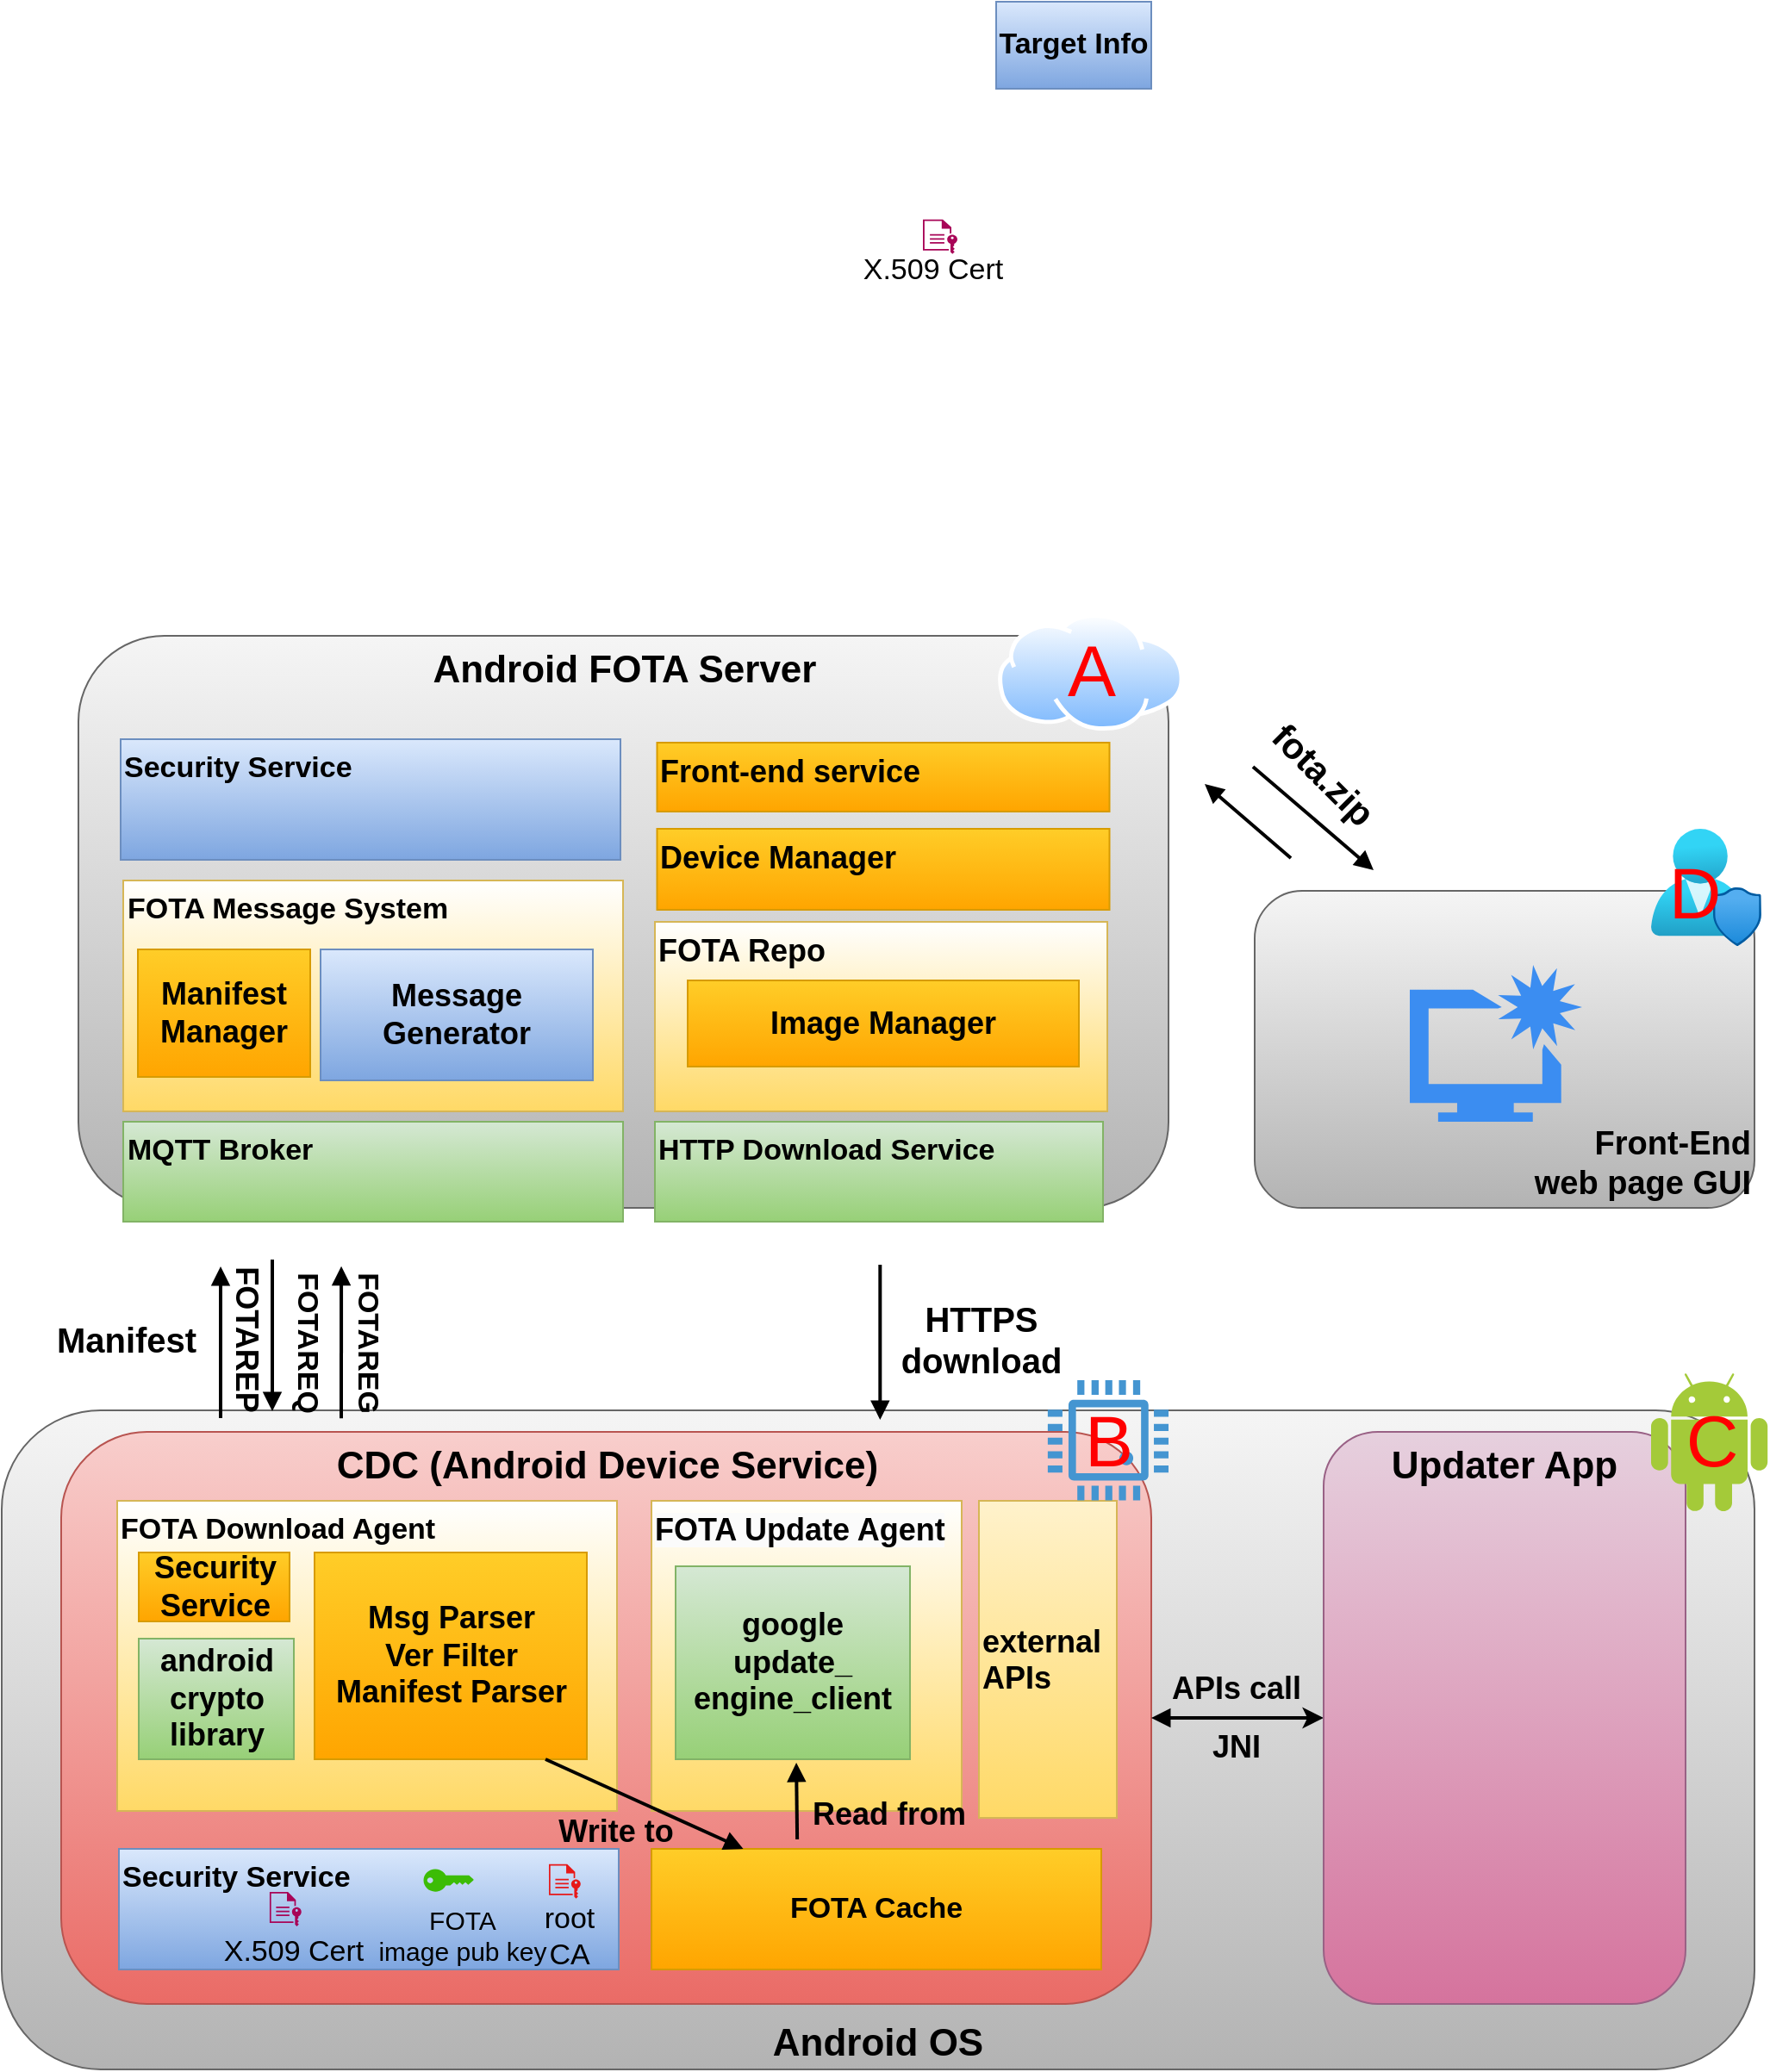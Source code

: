 <mxfile version="22.1.16" type="device">
  <diagram name="第 1 页" id="MJ2_nyWLbVKBG68xiaco">
    <mxGraphModel dx="4739" dy="-116" grid="1" gridSize="10" guides="1" tooltips="1" connect="1" arrows="1" fold="1" page="1" pageScale="1" pageWidth="827" pageHeight="1169" math="0" shadow="0">
      <root>
        <mxCell id="0" />
        <mxCell id="1" parent="0" />
        <mxCell id="uEU3CJW8JCCwOBZfvLyZ-2" value="Front-End&lt;br style=&quot;border-color: var(--border-color); font-size: 19px; text-align: center;&quot;&gt;&lt;span style=&quot;font-size: 19px; text-align: center;&quot;&gt;web page GUI&lt;/span&gt;" style="rounded=1;whiteSpace=wrap;html=1;verticalAlign=bottom;fontStyle=1;align=right;fillColor=#f5f5f5;strokeColor=#666666;fontSize=19;gradientColor=#b3b3b3;" parent="1" vertex="1">
          <mxGeometry x="-1870" y="1716" width="290" height="184" as="geometry" />
        </mxCell>
        <mxCell id="uEU3CJW8JCCwOBZfvLyZ-163" value="Android OS" style="rounded=1;whiteSpace=wrap;html=1;fillColor=#f5f5f5;gradientColor=#b3b3b3;strokeColor=#666666;verticalAlign=bottom;fontSize=22;fontStyle=1" parent="1" vertex="1">
          <mxGeometry x="-2597" y="2017.5" width="1017" height="382.5" as="geometry" />
        </mxCell>
        <mxCell id="uEU3CJW8JCCwOBZfvLyZ-1" value="" style="aspect=fixed;html=1;points=[];align=center;image;fontSize=12;image=img/lib/azure2/management_governance/User_Privacy.svg;fillColor=#6f6f44;gradientColor=none;" parent="1" vertex="1">
          <mxGeometry x="-1640" y="1680" width="64" height="68" as="geometry" />
        </mxCell>
        <mxCell id="uEU3CJW8JCCwOBZfvLyZ-3" value="" style="endArrow=block;html=1;rounded=0;strokeWidth=2;fontSize=10;endFill=1;" parent="1" edge="1">
          <mxGeometry width="50" height="50" relative="1" as="geometry">
            <mxPoint x="-1871" y="1644" as="sourcePoint" />
            <mxPoint x="-1801" y="1704" as="targetPoint" />
          </mxGeometry>
        </mxCell>
        <mxCell id="uEU3CJW8JCCwOBZfvLyZ-4" value="fota.zip" style="text;html=1;align=center;verticalAlign=middle;resizable=0;points=[];autosize=1;strokeColor=none;fillColor=none;fontSize=21;rotation=45;fontStyle=1" parent="1" vertex="1">
          <mxGeometry x="-1880" y="1628" width="100" height="40" as="geometry" />
        </mxCell>
        <mxCell id="uEU3CJW8JCCwOBZfvLyZ-5" value="" style="endArrow=block;html=1;rounded=0;strokeWidth=2;fontSize=10;endFill=1;" parent="1" edge="1">
          <mxGeometry width="50" height="50" relative="1" as="geometry">
            <mxPoint x="-1849" y="1697" as="sourcePoint" />
            <mxPoint x="-1899" y="1654" as="targetPoint" />
          </mxGeometry>
        </mxCell>
        <mxCell id="uEU3CJW8JCCwOBZfvLyZ-80" value="" style="sketch=0;pointerEvents=1;shadow=0;dashed=0;html=1;strokeColor=none;fillColor=#a80557;labelPosition=center;verticalLabelPosition=bottom;verticalAlign=top;outlineConnect=0;align=center;shape=mxgraph.office.concepts.file_key;fontSize=12;gradientColor=none;" parent="1" vertex="1">
          <mxGeometry x="-2062.5" y="1326.37" width="20" height="20" as="geometry" />
        </mxCell>
        <mxCell id="uEU3CJW8JCCwOBZfvLyZ-81" value="X.509 Cert" style="text;html=1;align=center;verticalAlign=middle;resizable=0;points=[];autosize=1;strokeColor=none;fillColor=none;fontSize=17;fontStyle=0" parent="1" vertex="1">
          <mxGeometry x="-2107.5" y="1340.5" width="100" height="30" as="geometry" />
        </mxCell>
        <mxCell id="uEU3CJW8JCCwOBZfvLyZ-89" value="Target Info" style="rounded=0;whiteSpace=wrap;html=1;fillColor=#dae8fc;strokeColor=#6c8ebf;fontStyle=1;gradientColor=#7ea6e0;fontSize=17;" parent="1" vertex="1">
          <mxGeometry x="-2020" y="1200" width="90" height="50.5" as="geometry" />
        </mxCell>
        <mxCell id="uEU3CJW8JCCwOBZfvLyZ-90" value="" style="sketch=0;html=1;aspect=fixed;strokeColor=none;shadow=0;fillColor=#3B8DF1;verticalAlign=top;labelPosition=center;verticalLabelPosition=bottom;shape=mxgraph.gcp2.enhance_ui_2" parent="1" vertex="1">
          <mxGeometry x="-1780" y="1759" width="100" height="91" as="geometry" />
        </mxCell>
        <mxCell id="uEU3CJW8JCCwOBZfvLyZ-18" value="FOTAREG" style="text;html=1;align=center;verticalAlign=middle;resizable=0;points=[];autosize=1;strokeColor=none;fillColor=none;fontSize=17;fontStyle=1;rotation=90;" parent="1" vertex="1">
          <mxGeometry x="-2440" y="1963" width="110" height="30" as="geometry" />
        </mxCell>
        <mxCell id="uEU3CJW8JCCwOBZfvLyZ-20" value="FOTAREQ" style="text;html=1;align=center;verticalAlign=middle;resizable=0;points=[];autosize=1;strokeColor=none;fillColor=none;fontSize=17;fontStyle=1;rotation=90;" parent="1" vertex="1">
          <mxGeometry x="-2475" y="1963" width="110" height="30" as="geometry" />
        </mxCell>
        <mxCell id="uEU3CJW8JCCwOBZfvLyZ-22" value="FOTAREP" style="text;html=1;align=center;verticalAlign=middle;resizable=0;points=[];autosize=1;strokeColor=none;fillColor=none;fontSize=18;fontStyle=1;rotation=90;" parent="1" vertex="1">
          <mxGeometry x="-2510" y="1956" width="110" height="40" as="geometry" />
        </mxCell>
        <mxCell id="uEU3CJW8JCCwOBZfvLyZ-119" value="Android FOTA Server" style="rounded=1;whiteSpace=wrap;html=1;verticalAlign=top;fontStyle=1;align=center;fillColor=#f5f5f5;strokeColor=#666666;fontSize=22;gradientColor=#b3b3b3;" parent="1" vertex="1">
          <mxGeometry x="-2552.5" y="1568" width="632.5" height="332" as="geometry" />
        </mxCell>
        <mxCell id="uEU3CJW8JCCwOBZfvLyZ-120" value="FOTA Message System" style="rounded=0;whiteSpace=wrap;html=1;fontSize=17;fillColor=#FFFFFF;gradientColor=#FFD966;strokeColor=#d6b656;align=left;verticalAlign=top;fontStyle=1" parent="1" vertex="1">
          <mxGeometry x="-2526.5" y="1710" width="290" height="134" as="geometry" />
        </mxCell>
        <mxCell id="uEU3CJW8JCCwOBZfvLyZ-121" value="FOTA Repo" style="rounded=0;whiteSpace=wrap;html=1;fontSize=18;fillColor=#ffffff;gradientColor=#ffd966;strokeColor=#d6b656;align=left;verticalAlign=top;fontStyle=1" parent="1" vertex="1">
          <mxGeometry x="-2218" y="1734" width="262.5" height="110" as="geometry" />
        </mxCell>
        <mxCell id="uEU3CJW8JCCwOBZfvLyZ-123" value="Message Generator" style="rounded=0;whiteSpace=wrap;html=1;strokeColor=#6c8ebf;fontSize=18;fillColor=#dae8fc;fontStyle=1;gradientColor=#7ea6e0;" parent="1" vertex="1">
          <mxGeometry x="-2412" y="1750" width="158" height="76" as="geometry" />
        </mxCell>
        <mxCell id="uEU3CJW8JCCwOBZfvLyZ-128" value="" style="group" parent="1" vertex="1" connectable="0">
          <mxGeometry x="-2528" y="1628" width="290" height="76" as="geometry" />
        </mxCell>
        <mxCell id="uEU3CJW8JCCwOBZfvLyZ-129" value="Security Service" style="rounded=0;whiteSpace=wrap;html=1;fontSize=17;fillColor=#dae8fc;strokeColor=#6c8ebf;align=left;verticalAlign=top;fontStyle=1;gradientColor=#7ea6e0;" parent="uEU3CJW8JCCwOBZfvLyZ-128" vertex="1">
          <mxGeometry width="290" height="70" as="geometry" />
        </mxCell>
        <mxCell id="uEU3CJW8JCCwOBZfvLyZ-136" value="Image Manager" style="rounded=0;whiteSpace=wrap;html=1;strokeColor=#d79b00;fontSize=18;fillColor=#ffcd28;fontStyle=1;gradientColor=#ffa500;" parent="1" vertex="1">
          <mxGeometry x="-2199" y="1768" width="227" height="50" as="geometry" />
        </mxCell>
        <mxCell id="uEU3CJW8JCCwOBZfvLyZ-139" value="Manifest Manager" style="rounded=0;whiteSpace=wrap;html=1;strokeColor=#d79b00;fontSize=18;fillColor=#ffcd28;fontStyle=1;gradientColor=#ffa500;" parent="1" vertex="1">
          <mxGeometry x="-2518" y="1750" width="100" height="74" as="geometry" />
        </mxCell>
        <mxCell id="uEU3CJW8JCCwOBZfvLyZ-143" value="MQTT Broker" style="rounded=0;whiteSpace=wrap;html=1;fontSize=17;fillColor=#d5e8d4;gradientColor=#97d077;strokeColor=#82b366;align=left;verticalAlign=top;fontStyle=1" parent="1" vertex="1">
          <mxGeometry x="-2526.5" y="1850" width="290" height="58" as="geometry" />
        </mxCell>
        <mxCell id="uEU3CJW8JCCwOBZfvLyZ-144" value="HTTP Download Service" style="rounded=0;whiteSpace=wrap;html=1;fontSize=17;fillColor=#d5e8d4;gradientColor=#97d077;strokeColor=#82b366;align=left;verticalAlign=top;fontStyle=1" parent="1" vertex="1">
          <mxGeometry x="-2218" y="1850" width="260" height="58" as="geometry" />
        </mxCell>
        <mxCell id="uEU3CJW8JCCwOBZfvLyZ-15" value="CDC (Android Device Service)" style="rounded=1;whiteSpace=wrap;html=1;verticalAlign=top;fontStyle=1;align=center;fillColor=#f8cecc;strokeColor=#b85450;fontSize=22;gradientColor=#ea6b66;" parent="1" vertex="1">
          <mxGeometry x="-2562.5" y="2030" width="632.5" height="332" as="geometry" />
        </mxCell>
        <mxCell id="uEU3CJW8JCCwOBZfvLyZ-23" value="FOTA Download Agent" style="rounded=0;whiteSpace=wrap;html=1;fontSize=17;fillColor=#FFFFFF;gradientColor=#FFD966;strokeColor=#d6b656;align=left;verticalAlign=top;fontStyle=1" parent="1" vertex="1">
          <mxGeometry x="-2530" y="2070" width="290" height="180" as="geometry" />
        </mxCell>
        <mxCell id="uEU3CJW8JCCwOBZfvLyZ-24" value="&lt;span style=&quot;color: rgb(0, 0, 0); font-family: Helvetica; font-size: 18px; font-style: normal; font-variant-ligatures: normal; font-variant-caps: normal; font-weight: 700; letter-spacing: normal; orphans: 2; text-align: left; text-indent: 0px; text-transform: none; widows: 2; word-spacing: 0px; -webkit-text-stroke-width: 0px; background-color: rgb(251, 251, 251); text-decoration-thickness: initial; text-decoration-style: initial; text-decoration-color: initial; float: none; display: inline !important;&quot;&gt;FOTA Update Agent&lt;/span&gt;" style="rounded=0;whiteSpace=wrap;html=1;fontSize=18;fillColor=#ffffff;gradientColor=#ffd966;strokeColor=#d6b656;align=left;verticalAlign=top;fontStyle=1" parent="1" vertex="1">
          <mxGeometry x="-2220" y="2070" width="180" height="180" as="geometry" />
        </mxCell>
        <mxCell id="uEU3CJW8JCCwOBZfvLyZ-25" value="FOTA Cache" style="rounded=0;whiteSpace=wrap;html=1;fontSize=17;fillColor=#ffcd28;strokeColor=#d79b00;align=center;verticalAlign=middle;fontStyle=1;gradientColor=#ffa500;" parent="1" vertex="1">
          <mxGeometry x="-2220" y="2272" width="261" height="70" as="geometry" />
        </mxCell>
        <mxCell id="uEU3CJW8JCCwOBZfvLyZ-27" value="Msg Parser&lt;br&gt;Ver Filter&lt;br&gt;Manifest Parser" style="rounded=0;whiteSpace=wrap;html=1;strokeColor=#d79b00;fontSize=18;fillColor=#ffcd28;fontStyle=1;gradientColor=#ffa500;" parent="1" vertex="1">
          <mxGeometry x="-2415.5" y="2100" width="158" height="120" as="geometry" />
        </mxCell>
        <mxCell id="uEU3CJW8JCCwOBZfvLyZ-28" value="android&lt;br&gt;crypto&lt;br&gt;library" style="rounded=0;whiteSpace=wrap;html=1;strokeColor=#82b366;fontSize=18;fillColor=#d5e8d4;fontStyle=1;verticalAlign=middle;align=center;gradientColor=#97d077;" parent="1" vertex="1">
          <mxGeometry x="-2517.5" y="2150" width="90" height="70" as="geometry" />
        </mxCell>
        <mxCell id="uEU3CJW8JCCwOBZfvLyZ-36" value="Write to" style="text;html=1;align=center;verticalAlign=middle;resizable=0;points=[];autosize=1;strokeColor=none;fillColor=none;fontSize=18;fontStyle=1" parent="1" vertex="1">
          <mxGeometry x="-2286" y="2242" width="90" height="40" as="geometry" />
        </mxCell>
        <mxCell id="uEU3CJW8JCCwOBZfvLyZ-37" value="" style="endArrow=none;html=1;rounded=0;strokeWidth=2;fontSize=12;startArrow=block;startFill=1;endFill=0;" parent="1" source="uEU3CJW8JCCwOBZfvLyZ-25" edge="1">
          <mxGeometry width="50" height="50" relative="1" as="geometry">
            <mxPoint x="-2281.5" y="2276.5" as="sourcePoint" />
            <mxPoint x="-2281.5" y="2220" as="targetPoint" />
          </mxGeometry>
        </mxCell>
        <mxCell id="uEU3CJW8JCCwOBZfvLyZ-41" value="" style="endArrow=block;html=1;rounded=0;strokeWidth=2;fontSize=12;startArrow=none;startFill=0;endFill=1;entryX=0.515;entryY=1.018;entryDx=0;entryDy=0;entryPerimeter=0;exitX=0.324;exitY=-0.079;exitDx=0;exitDy=0;exitPerimeter=0;" parent="1" source="uEU3CJW8JCCwOBZfvLyZ-25" target="uEU3CJW8JCCwOBZfvLyZ-96" edge="1">
          <mxGeometry width="50" height="50" relative="1" as="geometry">
            <mxPoint x="-2085" y="2272" as="sourcePoint" />
            <mxPoint x="-2085.5" y="2220" as="targetPoint" />
          </mxGeometry>
        </mxCell>
        <mxCell id="uEU3CJW8JCCwOBZfvLyZ-47" value="" style="group" parent="1" vertex="1" connectable="0">
          <mxGeometry x="-2529" y="2272" width="290" height="76" as="geometry" />
        </mxCell>
        <mxCell id="uEU3CJW8JCCwOBZfvLyZ-48" value="Security Service" style="rounded=0;whiteSpace=wrap;html=1;fontSize=17;fillColor=#dae8fc;strokeColor=#6c8ebf;align=left;verticalAlign=top;fontStyle=1;gradientColor=#7ea6e0;" parent="uEU3CJW8JCCwOBZfvLyZ-47" vertex="1">
          <mxGeometry width="290" height="70" as="geometry" />
        </mxCell>
        <mxCell id="uEU3CJW8JCCwOBZfvLyZ-49" value="" style="sketch=0;pointerEvents=1;shadow=0;dashed=0;html=1;strokeColor=none;fillColor=#a80557;labelPosition=center;verticalLabelPosition=bottom;verticalAlign=top;outlineConnect=0;align=center;shape=mxgraph.office.concepts.file_key;fontSize=12;gradientColor=none;" parent="uEU3CJW8JCCwOBZfvLyZ-47" vertex="1">
          <mxGeometry x="87.46" y="25" width="18.413" height="20" as="geometry" />
        </mxCell>
        <mxCell id="uEU3CJW8JCCwOBZfvLyZ-50" value="X.509 Cert" style="text;html=1;align=center;verticalAlign=middle;resizable=0;points=[];autosize=1;strokeColor=none;fillColor=none;fontSize=17;fontStyle=0" parent="uEU3CJW8JCCwOBZfvLyZ-47" vertex="1">
          <mxGeometry x="50.635" y="45" width="100" height="30" as="geometry" />
        </mxCell>
        <mxCell id="uEU3CJW8JCCwOBZfvLyZ-51" value="" style="points=[[0,0.5,0],[0.24,0,0],[0.5,0.28,0],[0.995,0.475,0],[0.5,0.72,0],[0.24,1,0]];verticalLabelPosition=bottom;sketch=0;html=1;verticalAlign=top;aspect=fixed;align=center;pointerEvents=1;shape=mxgraph.cisco19.key;fillColor=#3cbc06;strokeColor=none;fontSize=12;" parent="uEU3CJW8JCCwOBZfvLyZ-47" vertex="1">
          <mxGeometry x="176.753" y="11.75" width="29.157" height="13.119" as="geometry" />
        </mxCell>
        <mxCell id="uEU3CJW8JCCwOBZfvLyZ-52" value="FOTA&lt;br style=&quot;font-size: 15px;&quot;&gt;image pub key" style="text;html=1;align=center;verticalAlign=middle;resizable=0;points=[];autosize=1;strokeColor=none;fillColor=none;fontSize=15;fontStyle=0" parent="uEU3CJW8JCCwOBZfvLyZ-47" vertex="1">
          <mxGeometry x="139.016" y="25" width="120" height="50" as="geometry" />
        </mxCell>
        <mxCell id="uEU3CJW8JCCwOBZfvLyZ-53" value="" style="sketch=0;pointerEvents=1;shadow=0;dashed=0;html=1;strokeColor=none;fillColor=#e71818;labelPosition=center;verticalLabelPosition=bottom;verticalAlign=top;outlineConnect=0;align=center;shape=mxgraph.office.concepts.file_key;fontSize=12;gradientColor=none;" parent="uEU3CJW8JCCwOBZfvLyZ-47" vertex="1">
          <mxGeometry x="249.492" y="8.87" width="18.413" height="20" as="geometry" />
        </mxCell>
        <mxCell id="uEU3CJW8JCCwOBZfvLyZ-54" value="root&lt;br style=&quot;font-size: 17px;&quot;&gt;CA" style="text;html=1;align=center;verticalAlign=middle;resizable=0;points=[];autosize=1;strokeColor=none;fillColor=none;fontSize=17;fontStyle=0" parent="uEU3CJW8JCCwOBZfvLyZ-47" vertex="1">
          <mxGeometry x="235.683" y="26" width="50" height="50" as="geometry" />
        </mxCell>
        <mxCell id="uEU3CJW8JCCwOBZfvLyZ-96" value="google&lt;br&gt;update_&lt;br&gt;engine_client" style="rounded=0;whiteSpace=wrap;html=1;strokeColor=#82b366;fontSize=18;fillColor=#d5e8d4;fontStyle=1;gradientColor=#97d077;" parent="1" vertex="1">
          <mxGeometry x="-2206" y="2108" width="136" height="112" as="geometry" />
        </mxCell>
        <mxCell id="uEU3CJW8JCCwOBZfvLyZ-99" value="&amp;nbsp;Read from" style="text;html=1;align=center;verticalAlign=middle;resizable=0;points=[];autosize=1;strokeColor=none;fillColor=none;fontSize=18;fontStyle=1" parent="1" vertex="1">
          <mxGeometry x="-2145.5" y="2232" width="120" height="40" as="geometry" />
        </mxCell>
        <mxCell id="uEU3CJW8JCCwOBZfvLyZ-145" value="Front-end service" style="rounded=0;whiteSpace=wrap;html=1;fontSize=18;fillColor=#ffcd28;gradientColor=#ffa500;strokeColor=#d79b00;align=left;verticalAlign=top;fontStyle=1" parent="1" vertex="1">
          <mxGeometry x="-2216.75" y="1630" width="262.5" height="40" as="geometry" />
        </mxCell>
        <mxCell id="uEU3CJW8JCCwOBZfvLyZ-146" value="Security&lt;br&gt;Service" style="rounded=0;whiteSpace=wrap;html=1;strokeColor=#d79b00;fontSize=18;fillColor=#ffcd28;fontStyle=1;gradientColor=#ffa500;" parent="1" vertex="1">
          <mxGeometry x="-2517.5" y="2100" width="87.5" height="40" as="geometry" />
        </mxCell>
        <mxCell id="uEU3CJW8JCCwOBZfvLyZ-147" value="" style="endArrow=block;html=1;rounded=0;strokeWidth=2;fontSize=10;endFill=1;entryX=0.123;entryY=1.023;entryDx=0;entryDy=0;entryPerimeter=0;exitX=0.826;exitY=1.131;exitDx=0;exitDy=0;exitPerimeter=0;" parent="1" edge="1">
          <mxGeometry width="50" height="50" relative="1" as="geometry">
            <mxPoint x="-2400" y="2022.11" as="sourcePoint" />
            <mxPoint x="-2399.963" y="1933.886" as="targetPoint" />
          </mxGeometry>
        </mxCell>
        <mxCell id="uEU3CJW8JCCwOBZfvLyZ-149" value="" style="endArrow=none;html=1;rounded=0;strokeWidth=2;fontSize=10;endFill=0;entryX=0.123;entryY=1.023;entryDx=0;entryDy=0;entryPerimeter=0;exitX=0.826;exitY=1.131;exitDx=0;exitDy=0;exitPerimeter=0;startArrow=block;startFill=1;" parent="1" edge="1">
          <mxGeometry width="50" height="50" relative="1" as="geometry">
            <mxPoint x="-2440" y="2018" as="sourcePoint" />
            <mxPoint x="-2440" y="1930" as="targetPoint" />
          </mxGeometry>
        </mxCell>
        <mxCell id="uEU3CJW8JCCwOBZfvLyZ-151" value="" style="endArrow=block;html=1;rounded=0;strokeWidth=2;fontSize=10;endFill=1;entryX=0.123;entryY=1.023;entryDx=0;entryDy=0;entryPerimeter=0;exitX=0.826;exitY=1.131;exitDx=0;exitDy=0;exitPerimeter=0;" parent="1" edge="1">
          <mxGeometry width="50" height="50" relative="1" as="geometry">
            <mxPoint x="-2470" y="2022" as="sourcePoint" />
            <mxPoint x="-2470" y="1934" as="targetPoint" />
          </mxGeometry>
        </mxCell>
        <mxCell id="uEU3CJW8JCCwOBZfvLyZ-154" value="Manifest" style="text;html=1;align=center;verticalAlign=middle;resizable=0;points=[];autosize=1;strokeColor=none;fillColor=none;fontSize=20;fontStyle=1" parent="1" vertex="1">
          <mxGeometry x="-2575" y="1956" width="100" height="40" as="geometry" />
        </mxCell>
        <mxCell id="uEU3CJW8JCCwOBZfvLyZ-156" value="HTTPS&lt;br&gt;download" style="text;html=1;align=center;verticalAlign=middle;resizable=0;points=[];autosize=1;strokeColor=none;fillColor=none;fontSize=20;fontStyle=1" parent="1" vertex="1">
          <mxGeometry x="-2089" y="1946" width="120" height="60" as="geometry" />
        </mxCell>
        <mxCell id="uEU3CJW8JCCwOBZfvLyZ-157" value="" style="endArrow=block;html=1;rounded=0;strokeWidth=2;fontSize=10;endFill=1;startArrow=none;startFill=0;" parent="1" edge="1">
          <mxGeometry width="50" height="50" relative="1" as="geometry">
            <mxPoint x="-2087.34" y="1933" as="sourcePoint" />
            <mxPoint x="-2087.34" y="2023" as="targetPoint" />
          </mxGeometry>
        </mxCell>
        <mxCell id="uEU3CJW8JCCwOBZfvLyZ-159" value="Device Manager" style="rounded=0;whiteSpace=wrap;html=1;fontSize=18;fillColor=#ffcd28;gradientColor=#ffa500;strokeColor=#d79b00;align=left;verticalAlign=top;fontStyle=1" parent="1" vertex="1">
          <mxGeometry x="-2216.75" y="1680" width="262.5" height="47" as="geometry" />
        </mxCell>
        <mxCell id="uEU3CJW8JCCwOBZfvLyZ-160" value="" style="image;aspect=fixed;perimeter=ellipsePerimeter;html=1;align=center;shadow=0;dashed=0;spacingTop=3;image=img/lib/active_directory/internet_cloud.svg;" parent="1" vertex="1">
          <mxGeometry x="-2019" y="1555.04" width="107.87" height="67.96" as="geometry" />
        </mxCell>
        <mxCell id="uEU3CJW8JCCwOBZfvLyZ-165" value="&lt;br&gt;&lt;br&gt;&lt;br&gt;external&lt;br&gt;APIs" style="rounded=0;whiteSpace=wrap;html=1;fontSize=18;fillColor=#fff2cc;gradientColor=#ffd966;strokeColor=#d6b656;align=left;verticalAlign=top;fontStyle=1" parent="1" vertex="1">
          <mxGeometry x="-2030" y="2070" width="80" height="184" as="geometry" />
        </mxCell>
        <mxCell id="uEU3CJW8JCCwOBZfvLyZ-171" value="" style="endArrow=block;html=1;rounded=0;strokeWidth=2;fontSize=10;endFill=1;startArrow=classic;startFill=1;exitX=0;exitY=0.5;exitDx=0;exitDy=0;entryX=1;entryY=0.5;entryDx=0;entryDy=0;" parent="1" source="uEU3CJW8JCCwOBZfvLyZ-173" target="uEU3CJW8JCCwOBZfvLyZ-15" edge="1">
          <mxGeometry width="50" height="50" relative="1" as="geometry">
            <mxPoint x="-1850" y="2195" as="sourcePoint" />
            <mxPoint x="-2077.34" y="2033" as="targetPoint" />
          </mxGeometry>
        </mxCell>
        <mxCell id="uEU3CJW8JCCwOBZfvLyZ-173" value="Updater App" style="rounded=1;whiteSpace=wrap;html=1;verticalAlign=top;fontStyle=1;align=center;fillColor=#e6d0de;strokeColor=#996185;fontSize=22;gradientColor=#d5739d;" parent="1" vertex="1">
          <mxGeometry x="-1830" y="2030" width="210" height="332" as="geometry" />
        </mxCell>
        <mxCell id="uEU3CJW8JCCwOBZfvLyZ-174" value="APIs call" style="text;html=1;align=center;verticalAlign=middle;resizable=0;points=[];autosize=1;strokeColor=none;fillColor=none;fontStyle=1;fontSize=18;" parent="1" vertex="1">
          <mxGeometry x="-1931.25" y="2158.62" width="100" height="40" as="geometry" />
        </mxCell>
        <mxCell id="uEU3CJW8JCCwOBZfvLyZ-161" value="" style="dashed=0;outlineConnect=0;html=1;align=center;labelPosition=center;verticalLabelPosition=bottom;verticalAlign=top;shape=mxgraph.weblogos.android;fillColor=#A4CA39;strokeColor=none" parent="1" vertex="1">
          <mxGeometry x="-1640" y="1996" width="67.6" height="80" as="geometry" />
        </mxCell>
        <mxCell id="uEU3CJW8JCCwOBZfvLyZ-177" value="A" style="text;html=1;align=center;verticalAlign=middle;resizable=0;points=[];autosize=1;strokeColor=none;fillColor=none;fontSize=42;fontColor=#FF0000;" parent="1" vertex="1">
          <mxGeometry x="-1990.06" y="1559.02" width="50" height="60" as="geometry" />
        </mxCell>
        <mxCell id="uEU3CJW8JCCwOBZfvLyZ-178" value="" style="pointerEvents=1;shadow=0;dashed=0;html=1;strokeColor=none;fillColor=#4495D1;labelPosition=center;verticalLabelPosition=bottom;verticalAlign=top;align=center;outlineConnect=0;shape=mxgraph.veeam.cpu;" parent="1" vertex="1">
          <mxGeometry x="-1990.06" y="2000" width="70.06" height="69.8" as="geometry" />
        </mxCell>
        <mxCell id="uEU3CJW8JCCwOBZfvLyZ-179" value="B" style="text;html=1;align=center;verticalAlign=middle;resizable=0;points=[];autosize=1;strokeColor=none;fillColor=none;fontSize=42;fontColor=#FF0000;" parent="1" vertex="1">
          <mxGeometry x="-1980.03" y="2006" width="50" height="60" as="geometry" />
        </mxCell>
        <mxCell id="uEU3CJW8JCCwOBZfvLyZ-180" value="C" style="text;html=1;align=center;verticalAlign=middle;resizable=0;points=[];autosize=1;strokeColor=none;fillColor=none;fontSize=42;fontColor=#FF0000;" parent="1" vertex="1">
          <mxGeometry x="-1630" y="2006" width="50" height="60" as="geometry" />
        </mxCell>
        <mxCell id="uEU3CJW8JCCwOBZfvLyZ-181" value="D" style="text;html=1;align=center;verticalAlign=middle;resizable=0;points=[];autosize=1;strokeColor=none;fillColor=none;fontSize=42;fontColor=#FF0000;" parent="1" vertex="1">
          <mxGeometry x="-1640" y="1688" width="50" height="60" as="geometry" />
        </mxCell>
        <mxCell id="CppbaVrtQS3i5zEnEkTd-2" value="JNI" style="text;html=1;align=center;verticalAlign=middle;resizable=0;points=[];autosize=1;strokeColor=none;fillColor=none;fontStyle=1;fontSize=18;" vertex="1" parent="1">
          <mxGeometry x="-1906.25" y="2192.62" width="50" height="40" as="geometry" />
        </mxCell>
      </root>
    </mxGraphModel>
  </diagram>
</mxfile>

